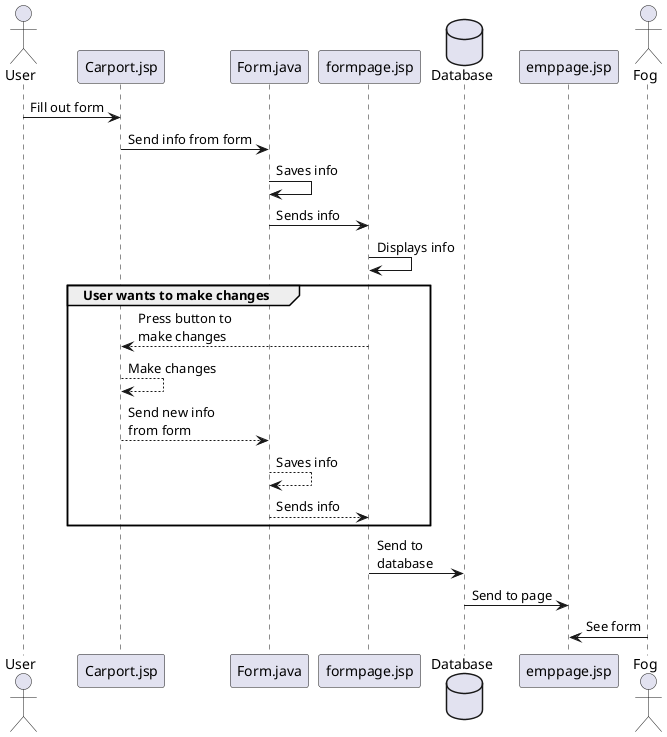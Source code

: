 @startuml
actor User
User -> Carport.jsp: Fill out form
Carport.jsp -> Form.java: Send info from form
Form.java -> Form.java: Saves info
Form.java -> formpage.jsp: Sends info
formpage.jsp -> formpage.jsp: Displays info

group User wants to make changes
formpage.jsp --> Carport.jsp: Press button to\nmake changes
Carport.jsp --> Carport.jsp: Make changes
Carport.jsp --> Form.java: Send new info\nfrom form
Form.java --> Form.java: Saves info
Form.java --> formpage.jsp: Sends info
end

database Database
formpage.jsp -> Database: Send to\ndatabase
Database -> emppage.jsp: Send to page
actor Fog
Fog -> emppage.jsp: See form
@enduml

@startuml
actor Employee
Employee -> Carport.jsp
Carport.jsp -> loginpage.jsp: Log in button
database Database
loginpage.jsp -> Database: log in
Database -> employeepage.jsp: Verify user in\ndatabase (users)
employeepage.jsp -> requestlists.jsp: List of requests\nfrom customers
requestlists.jsp --> Database: Search for specific request\n(requests and contactinf)
Database --> requestlists.jsp: Send information back
requestlists.jsp --> Review.java: Gathers information\nin Arraylist
Review.java --> Styklisteberegner.java: Calculates price\nand material list
Styklisteberegner.java --> Review.java
Review.java --> requestlists.jsp
requestlists.jsp -> requestReview.jsp: Show specific request with material list and price
requestReview.jsp --> Drawing.java: Sends information to\nmake calculations for\ndrawings
Drawing.java --> SVG.java: Takes measurements\nto calculate drawing
SVG.java --> Drawing.jsp: Sends calculated code\nto generate drawing
requestReview.jsp -> Drawing.jsp: Show drawing\nseen from top
@enduml
